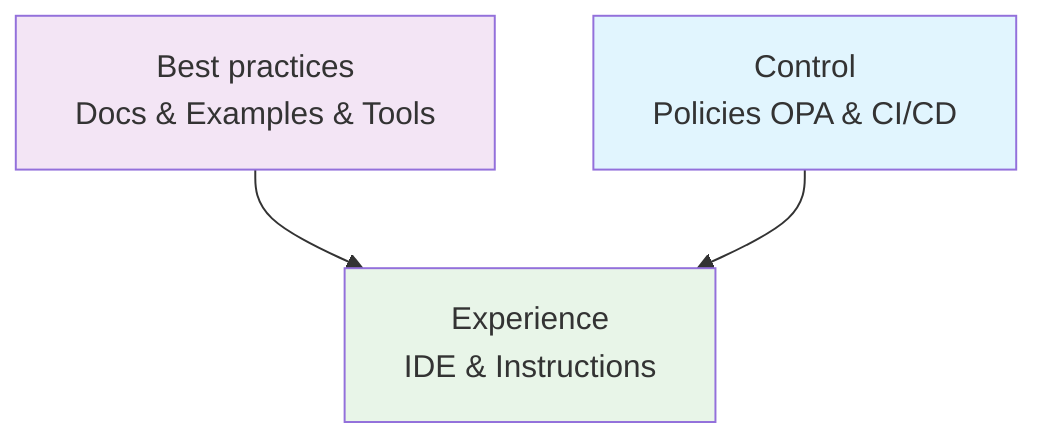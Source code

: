 flowchart TD
    C["Experience<br /> IDE & Instructions"]
    A["Control<br /> Policies OPA & CI/CD"]
    B["Best practices<br /> Docs & Examples & Tools"]

    B --> C
    A --> C 

    style A fill:#e1f5fe
    style B fill:#f3e5f5
    style C fill:#e8f5e8